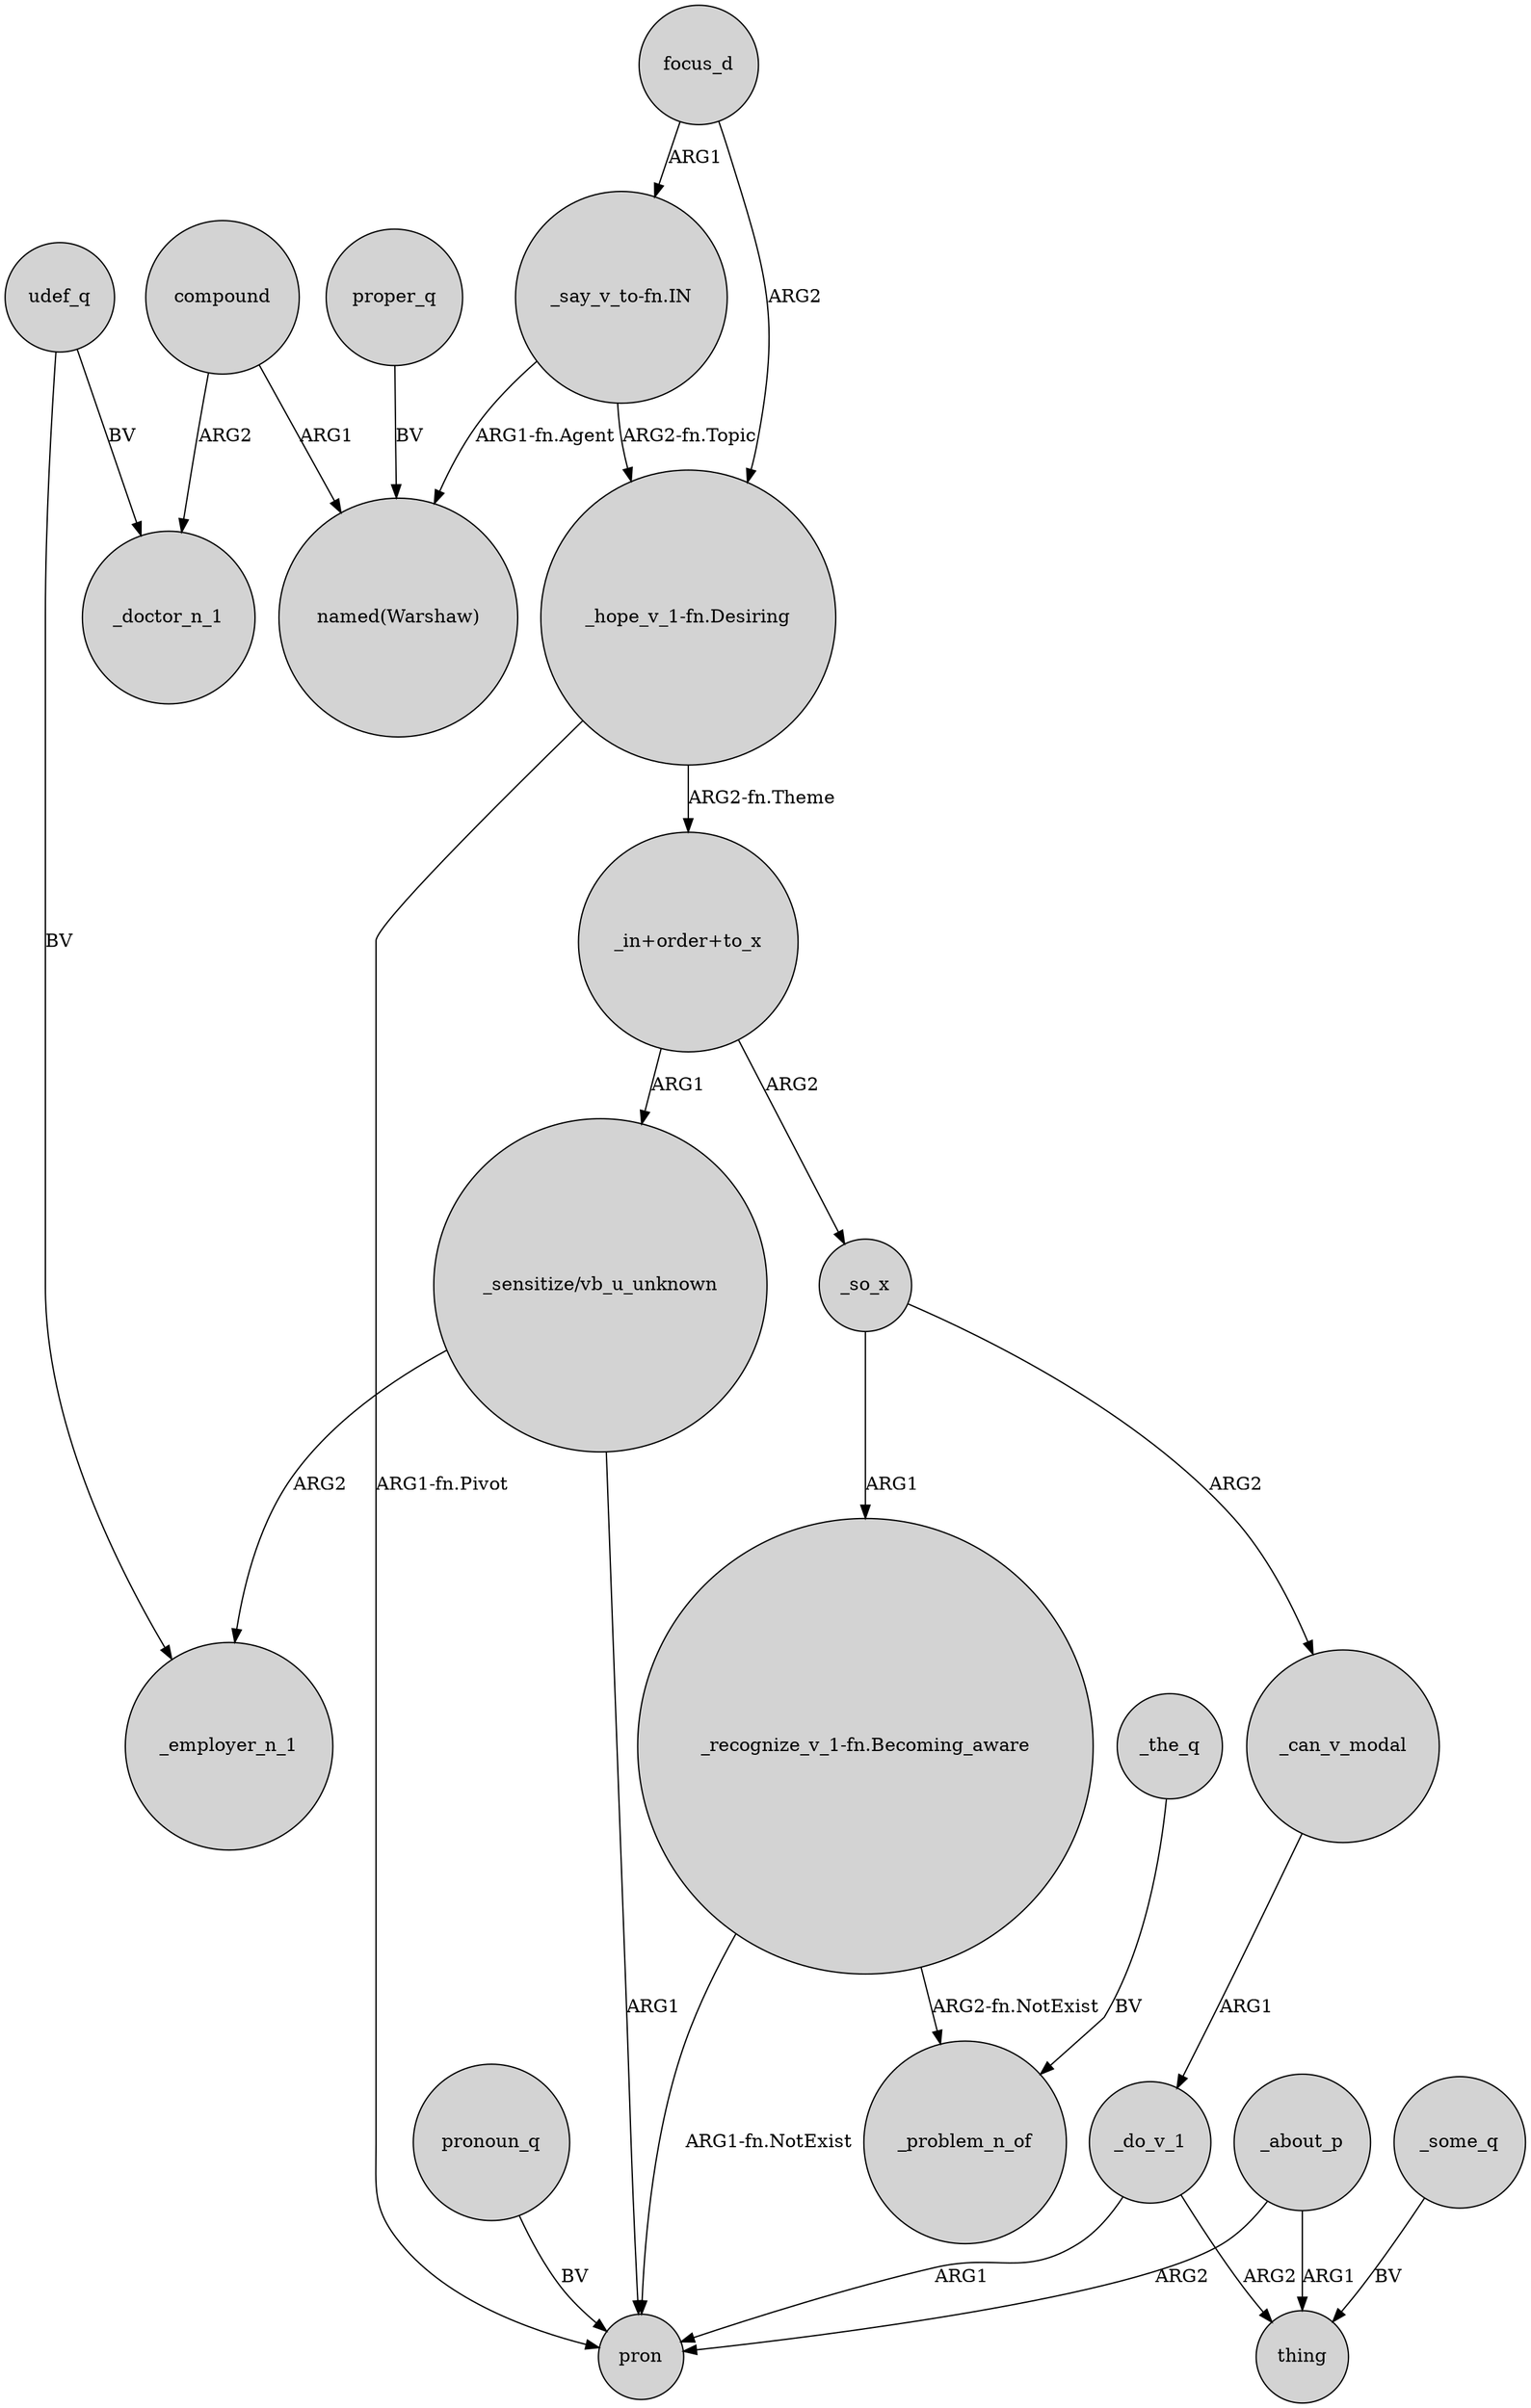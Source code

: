 digraph {
	node [shape=circle style=filled]
	"_recognize_v_1-fn.Becoming_aware" -> _problem_n_of [label="ARG2-fn.NotExist"]
	"_hope_v_1-fn.Desiring" -> pron [label="ARG1-fn.Pivot"]
	"_say_v_to-fn.IN" -> "named(Warshaw)" [label="ARG1-fn.Agent"]
	proper_q -> "named(Warshaw)" [label=BV]
	compound -> _doctor_n_1 [label=ARG2]
	_some_q -> thing [label=BV]
	"_recognize_v_1-fn.Becoming_aware" -> pron [label="ARG1-fn.NotExist"]
	_the_q -> _problem_n_of [label=BV]
	"_say_v_to-fn.IN" -> "_hope_v_1-fn.Desiring" [label="ARG2-fn.Topic"]
	focus_d -> "_hope_v_1-fn.Desiring" [label=ARG2]
	"_hope_v_1-fn.Desiring" -> "_in+order+to_x" [label="ARG2-fn.Theme"]
	udef_q -> _doctor_n_1 [label=BV]
	focus_d -> "_say_v_to-fn.IN" [label=ARG1]
	_about_p -> pron [label=ARG2]
	"_in+order+to_x" -> "_sensitize/vb_u_unknown" [label=ARG1]
	_so_x -> "_recognize_v_1-fn.Becoming_aware" [label=ARG1]
	pronoun_q -> pron [label=BV]
	_do_v_1 -> pron [label=ARG1]
	"_in+order+to_x" -> _so_x [label=ARG2]
	_can_v_modal -> _do_v_1 [label=ARG1]
	compound -> "named(Warshaw)" [label=ARG1]
	_do_v_1 -> thing [label=ARG2]
	udef_q -> _employer_n_1 [label=BV]
	_so_x -> _can_v_modal [label=ARG2]
	_about_p -> thing [label=ARG1]
	"_sensitize/vb_u_unknown" -> pron [label=ARG1]
	"_sensitize/vb_u_unknown" -> _employer_n_1 [label=ARG2]
}
